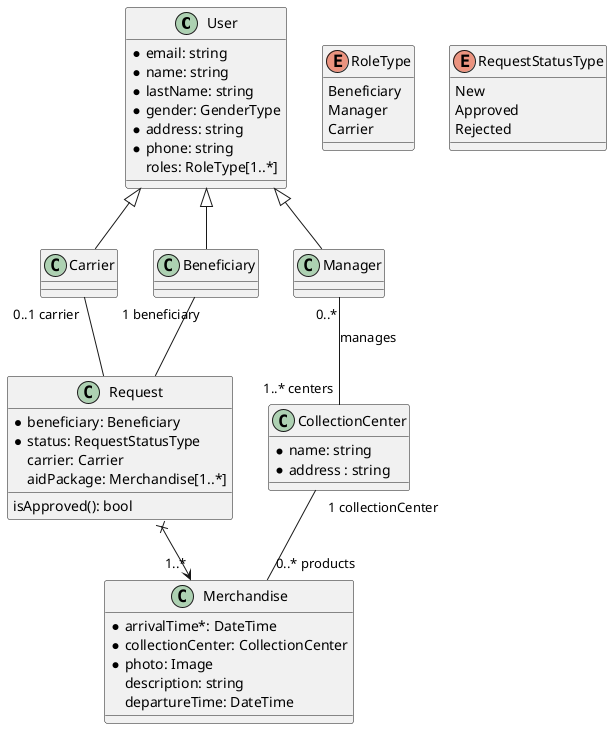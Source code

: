 @startuml covid sos datamodel
class User {
  *email: string
  *name: string
  *lastName: string
  *gender: GenderType
  *address: string
  *phone: string
  roles: RoleType[1..*]
}

User <|-- Carrier
User <|-- Manager
User <|-- Beneficiary

class CollectionCenter {
  *name: string
  *address : string
}

class Merchandise {
  *arrivalTime*: DateTime
  *collectionCenter: CollectionCenter
  *photo: Image
  description: string
  departureTime: DateTime
}

class Request {
  *beneficiary: Beneficiary
  *status: RequestStatusType
  carrier: Carrier
  aidPackage: Merchandise[1..*]
  isApproved(): bool
}

enum RoleType {
  Beneficiary
  Manager
  Carrier
}

enum RequestStatusType {
  New
  Approved
  Rejected
}

Manager "0..*" -- "1..* centers" CollectionCenter : manages
CollectionCenter "  1 collectionCenter" -- "0..* products" Merchandise
Carrier "0..1 carrier" -- Request
Beneficiary "1 beneficiary" -- Request
Request x-> "1..*" Merchandise
@enduml
